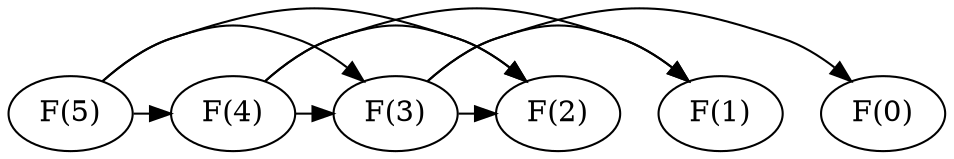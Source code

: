  digraph {
   {
   rank=same

   5 [label="F(5)"]
   4 [label="F(4)"]
   3 [label="F(3)"]
   2 [label="F(2)"]
   1 [label="F(1)"]
   0 [label="F(0)"]

   5 -> 4
   5 -> 3
   5 -> 2

   4 -> 3
   4 -> 2
   4 -> 1

   3 -> 2
   3 -> 1
   3 -> 0

   2 -> 1 [style=invis]
   2 -> 0 [style=invis]
   1 -> 0 [style=invis]
   }
 }
